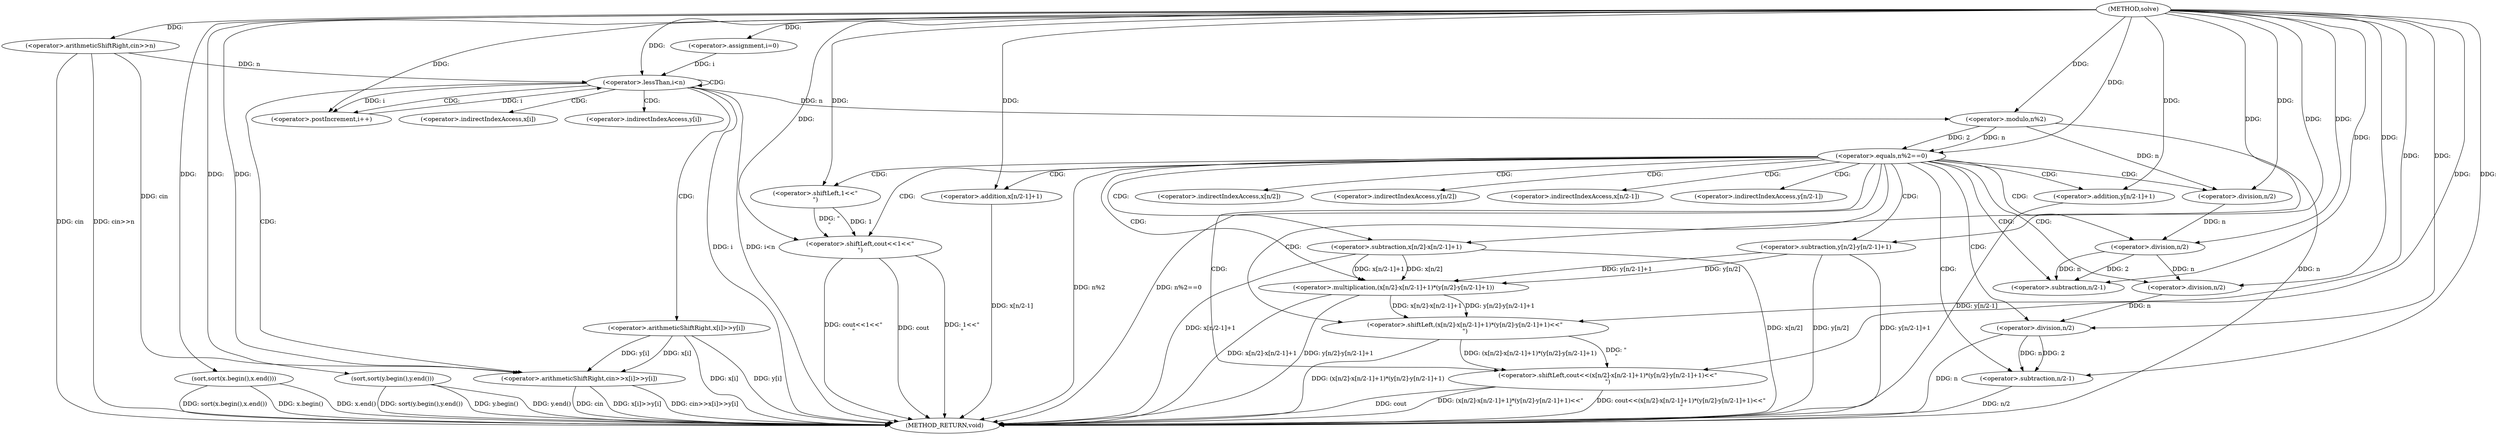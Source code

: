digraph "solve" {  
"1000207" [label = "(METHOD,solve)" ]
"1000290" [label = "(METHOD_RETURN,void)" ]
"1000210" [label = "(<operator>.arithmeticShiftRight,cin>>n)" ]
"1000235" [label = "(sort,sort(x.begin(),x.end()))" ]
"1000238" [label = "(sort,sort(y.begin(),y.end()))" ]
"1000217" [label = "(<operator>.assignment,i=0)" ]
"1000220" [label = "(<operator>.lessThan,i<n)" ]
"1000223" [label = "(<operator>.postIncrement,i++)" ]
"1000242" [label = "(<operator>.equals,n%2==0)" ]
"1000226" [label = "(<operator>.arithmeticShiftRight,cin>>x[i]>>y[i])" ]
"1000248" [label = "(<operator>.shiftLeft,cout<<(x[n/2]-x[n/2-1]+1)*(y[n/2]-y[n/2-1]+1)<<\"\n\")" ]
"1000243" [label = "(<operator>.modulo,n%2)" ]
"1000285" [label = "(<operator>.shiftLeft,cout<<1<<\"\n\")" ]
"1000228" [label = "(<operator>.arithmeticShiftRight,x[i]>>y[i])" ]
"1000250" [label = "(<operator>.shiftLeft,(x[n/2]-x[n/2-1]+1)*(y[n/2]-y[n/2-1]+1)<<\"\n\")" ]
"1000251" [label = "(<operator>.multiplication,(x[n/2]-x[n/2-1]+1)*(y[n/2]-y[n/2-1]+1))" ]
"1000287" [label = "(<operator>.shiftLeft,1<<\"\n\")" ]
"1000252" [label = "(<operator>.subtraction,x[n/2]-x[n/2-1]+1)" ]
"1000267" [label = "(<operator>.subtraction,y[n/2]-y[n/2-1]+1)" ]
"1000258" [label = "(<operator>.addition,x[n/2-1]+1)" ]
"1000273" [label = "(<operator>.addition,y[n/2-1]+1)" ]
"1000255" [label = "(<operator>.division,n/2)" ]
"1000270" [label = "(<operator>.division,n/2)" ]
"1000261" [label = "(<operator>.subtraction,n/2-1)" ]
"1000276" [label = "(<operator>.subtraction,n/2-1)" ]
"1000262" [label = "(<operator>.division,n/2)" ]
"1000277" [label = "(<operator>.division,n/2)" ]
"1000229" [label = "(<operator>.indirectIndexAccess,x[i])" ]
"1000232" [label = "(<operator>.indirectIndexAccess,y[i])" ]
"1000253" [label = "(<operator>.indirectIndexAccess,x[n/2])" ]
"1000268" [label = "(<operator>.indirectIndexAccess,y[n/2])" ]
"1000259" [label = "(<operator>.indirectIndexAccess,x[n/2-1])" ]
"1000274" [label = "(<operator>.indirectIndexAccess,y[n/2-1])" ]
  "1000210" -> "1000290"  [ label = "DDG: cin"] 
  "1000210" -> "1000290"  [ label = "DDG: cin>>n"] 
  "1000220" -> "1000290"  [ label = "DDG: i"] 
  "1000220" -> "1000290"  [ label = "DDG: i<n"] 
  "1000235" -> "1000290"  [ label = "DDG: x.begin()"] 
  "1000235" -> "1000290"  [ label = "DDG: x.end()"] 
  "1000235" -> "1000290"  [ label = "DDG: sort(x.begin(),x.end())"] 
  "1000238" -> "1000290"  [ label = "DDG: y.begin()"] 
  "1000238" -> "1000290"  [ label = "DDG: y.end()"] 
  "1000238" -> "1000290"  [ label = "DDG: sort(y.begin(),y.end())"] 
  "1000243" -> "1000290"  [ label = "DDG: n"] 
  "1000242" -> "1000290"  [ label = "DDG: n%2"] 
  "1000242" -> "1000290"  [ label = "DDG: n%2==0"] 
  "1000285" -> "1000290"  [ label = "DDG: cout"] 
  "1000285" -> "1000290"  [ label = "DDG: 1<<\"\n\""] 
  "1000285" -> "1000290"  [ label = "DDG: cout<<1<<\"\n\""] 
  "1000248" -> "1000290"  [ label = "DDG: cout"] 
  "1000252" -> "1000290"  [ label = "DDG: x[n/2]"] 
  "1000258" -> "1000290"  [ label = "DDG: x[n/2-1]"] 
  "1000252" -> "1000290"  [ label = "DDG: x[n/2-1]+1"] 
  "1000251" -> "1000290"  [ label = "DDG: x[n/2]-x[n/2-1]+1"] 
  "1000267" -> "1000290"  [ label = "DDG: y[n/2]"] 
  "1000277" -> "1000290"  [ label = "DDG: n"] 
  "1000276" -> "1000290"  [ label = "DDG: n/2"] 
  "1000273" -> "1000290"  [ label = "DDG: y[n/2-1]"] 
  "1000267" -> "1000290"  [ label = "DDG: y[n/2-1]+1"] 
  "1000251" -> "1000290"  [ label = "DDG: y[n/2]-y[n/2-1]+1"] 
  "1000250" -> "1000290"  [ label = "DDG: (x[n/2]-x[n/2-1]+1)*(y[n/2]-y[n/2-1]+1)"] 
  "1000248" -> "1000290"  [ label = "DDG: (x[n/2]-x[n/2-1]+1)*(y[n/2]-y[n/2-1]+1)<<\"\n\""] 
  "1000248" -> "1000290"  [ label = "DDG: cout<<(x[n/2]-x[n/2-1]+1)*(y[n/2]-y[n/2-1]+1)<<\"\n\""] 
  "1000226" -> "1000290"  [ label = "DDG: cin"] 
  "1000228" -> "1000290"  [ label = "DDG: x[i]"] 
  "1000228" -> "1000290"  [ label = "DDG: y[i]"] 
  "1000226" -> "1000290"  [ label = "DDG: x[i]>>y[i]"] 
  "1000226" -> "1000290"  [ label = "DDG: cin>>x[i]>>y[i]"] 
  "1000207" -> "1000210"  [ label = "DDG: "] 
  "1000207" -> "1000217"  [ label = "DDG: "] 
  "1000207" -> "1000235"  [ label = "DDG: "] 
  "1000207" -> "1000238"  [ label = "DDG: "] 
  "1000217" -> "1000220"  [ label = "DDG: i"] 
  "1000223" -> "1000220"  [ label = "DDG: i"] 
  "1000207" -> "1000220"  [ label = "DDG: "] 
  "1000210" -> "1000220"  [ label = "DDG: n"] 
  "1000220" -> "1000223"  [ label = "DDG: i"] 
  "1000207" -> "1000223"  [ label = "DDG: "] 
  "1000243" -> "1000242"  [ label = "DDG: 2"] 
  "1000243" -> "1000242"  [ label = "DDG: n"] 
  "1000207" -> "1000242"  [ label = "DDG: "] 
  "1000210" -> "1000226"  [ label = "DDG: cin"] 
  "1000207" -> "1000226"  [ label = "DDG: "] 
  "1000228" -> "1000226"  [ label = "DDG: y[i]"] 
  "1000228" -> "1000226"  [ label = "DDG: x[i]"] 
  "1000220" -> "1000243"  [ label = "DDG: n"] 
  "1000207" -> "1000243"  [ label = "DDG: "] 
  "1000207" -> "1000248"  [ label = "DDG: "] 
  "1000250" -> "1000248"  [ label = "DDG: \"\n\""] 
  "1000250" -> "1000248"  [ label = "DDG: (x[n/2]-x[n/2-1]+1)*(y[n/2]-y[n/2-1]+1)"] 
  "1000251" -> "1000250"  [ label = "DDG: x[n/2]-x[n/2-1]+1"] 
  "1000251" -> "1000250"  [ label = "DDG: y[n/2]-y[n/2-1]+1"] 
  "1000207" -> "1000250"  [ label = "DDG: "] 
  "1000207" -> "1000285"  [ label = "DDG: "] 
  "1000287" -> "1000285"  [ label = "DDG: 1"] 
  "1000287" -> "1000285"  [ label = "DDG: \"\n\""] 
  "1000252" -> "1000251"  [ label = "DDG: x[n/2]"] 
  "1000252" -> "1000251"  [ label = "DDG: x[n/2-1]+1"] 
  "1000267" -> "1000251"  [ label = "DDG: y[n/2-1]+1"] 
  "1000267" -> "1000251"  [ label = "DDG: y[n/2]"] 
  "1000207" -> "1000287"  [ label = "DDG: "] 
  "1000207" -> "1000252"  [ label = "DDG: "] 
  "1000207" -> "1000267"  [ label = "DDG: "] 
  "1000207" -> "1000258"  [ label = "DDG: "] 
  "1000207" -> "1000273"  [ label = "DDG: "] 
  "1000243" -> "1000255"  [ label = "DDG: n"] 
  "1000207" -> "1000255"  [ label = "DDG: "] 
  "1000262" -> "1000270"  [ label = "DDG: n"] 
  "1000207" -> "1000270"  [ label = "DDG: "] 
  "1000262" -> "1000261"  [ label = "DDG: n"] 
  "1000262" -> "1000261"  [ label = "DDG: 2"] 
  "1000207" -> "1000261"  [ label = "DDG: "] 
  "1000277" -> "1000276"  [ label = "DDG: n"] 
  "1000277" -> "1000276"  [ label = "DDG: 2"] 
  "1000207" -> "1000276"  [ label = "DDG: "] 
  "1000255" -> "1000262"  [ label = "DDG: n"] 
  "1000207" -> "1000262"  [ label = "DDG: "] 
  "1000270" -> "1000277"  [ label = "DDG: n"] 
  "1000207" -> "1000277"  [ label = "DDG: "] 
  "1000220" -> "1000229"  [ label = "CDG: "] 
  "1000220" -> "1000220"  [ label = "CDG: "] 
  "1000220" -> "1000223"  [ label = "CDG: "] 
  "1000220" -> "1000226"  [ label = "CDG: "] 
  "1000220" -> "1000232"  [ label = "CDG: "] 
  "1000220" -> "1000228"  [ label = "CDG: "] 
  "1000242" -> "1000258"  [ label = "CDG: "] 
  "1000242" -> "1000285"  [ label = "CDG: "] 
  "1000242" -> "1000268"  [ label = "CDG: "] 
  "1000242" -> "1000276"  [ label = "CDG: "] 
  "1000242" -> "1000255"  [ label = "CDG: "] 
  "1000242" -> "1000274"  [ label = "CDG: "] 
  "1000242" -> "1000277"  [ label = "CDG: "] 
  "1000242" -> "1000259"  [ label = "CDG: "] 
  "1000242" -> "1000251"  [ label = "CDG: "] 
  "1000242" -> "1000262"  [ label = "CDG: "] 
  "1000242" -> "1000253"  [ label = "CDG: "] 
  "1000242" -> "1000261"  [ label = "CDG: "] 
  "1000242" -> "1000252"  [ label = "CDG: "] 
  "1000242" -> "1000267"  [ label = "CDG: "] 
  "1000242" -> "1000250"  [ label = "CDG: "] 
  "1000242" -> "1000248"  [ label = "CDG: "] 
  "1000242" -> "1000273"  [ label = "CDG: "] 
  "1000242" -> "1000287"  [ label = "CDG: "] 
  "1000242" -> "1000270"  [ label = "CDG: "] 
}
